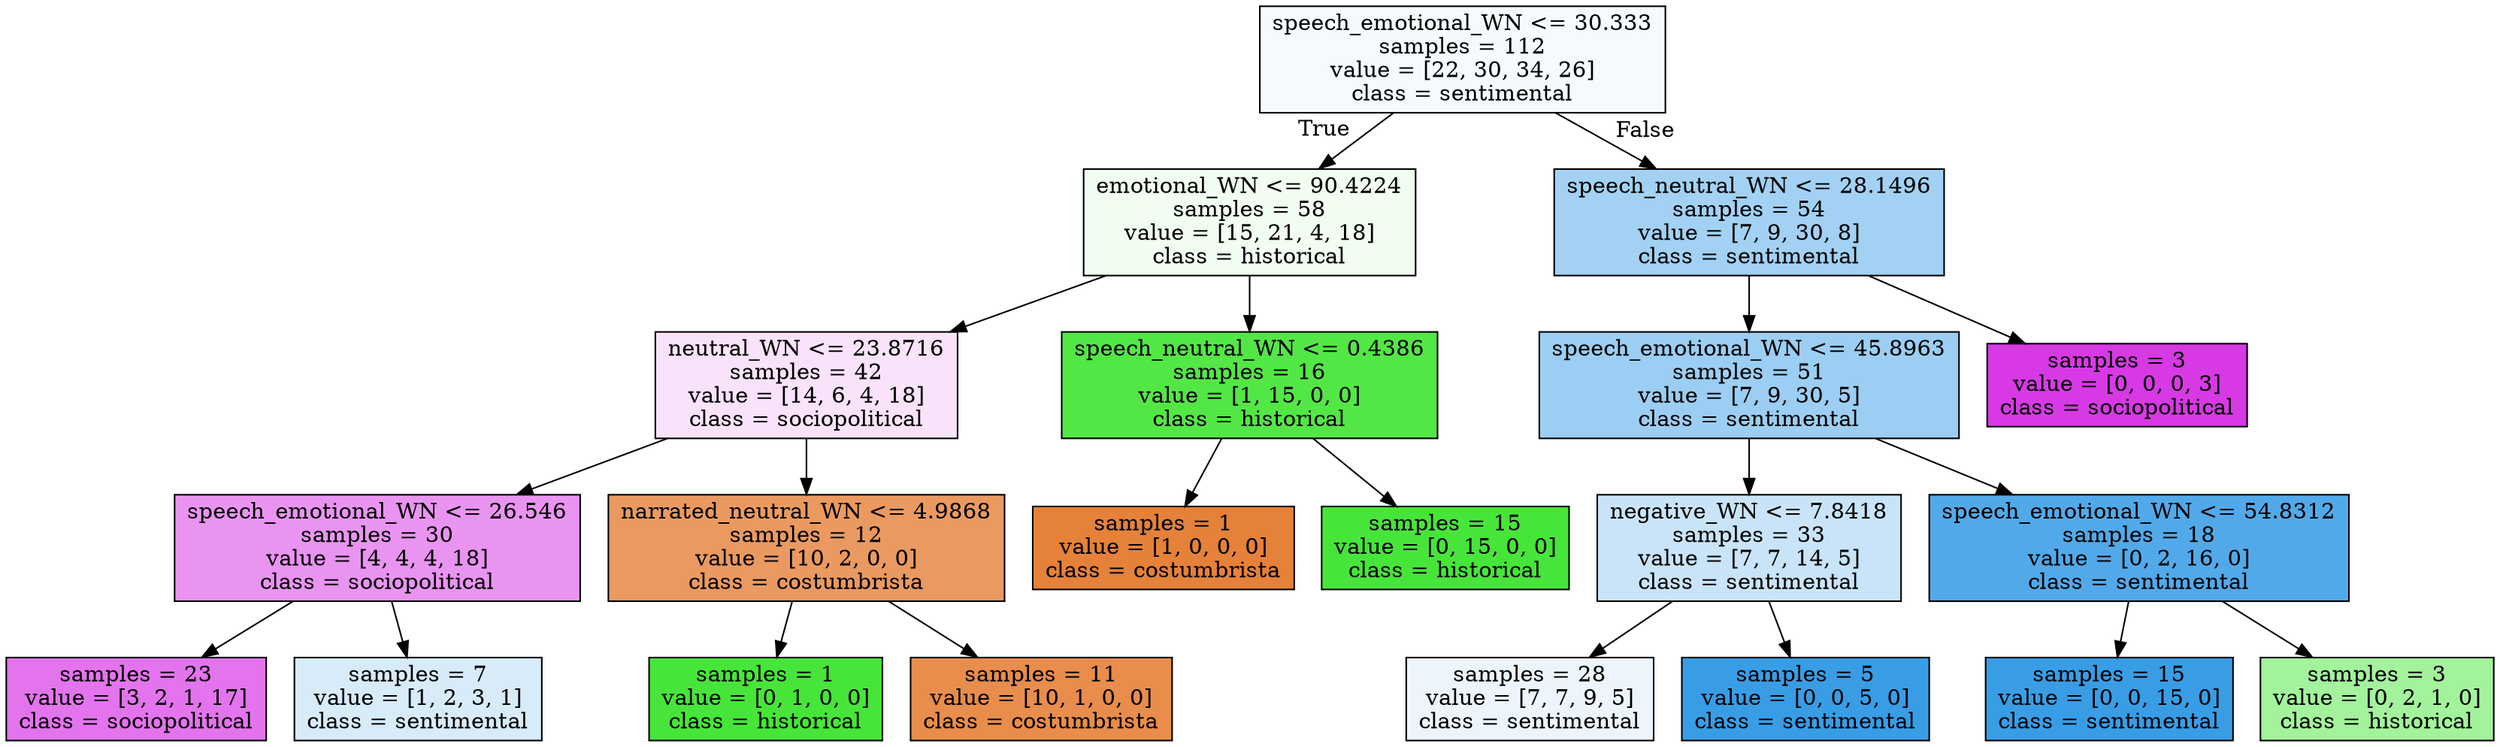 digraph Tree {
node [shape=box, style="filled", color="black"] ;
0 [label="speech_emotional_WN <= 30.333\nsamples = 112\nvalue = [22, 30, 34, 26]\nclass = sentimental", fillcolor="#399de50c"] ;
1 [label="emotional_WN <= 90.4224\nsamples = 58\nvalue = [15, 21, 4, 18]\nclass = historical", fillcolor="#47e53913"] ;
0 -> 1 [labeldistance=2.5, labelangle=45, headlabel="True"] ;
2 [label="neutral_WN <= 23.8716\nsamples = 42\nvalue = [14, 6, 4, 18]\nclass = sociopolitical", fillcolor="#d739e524"] ;
1 -> 2 ;
3 [label="speech_emotional_WN <= 26.546\nsamples = 30\nvalue = [4, 4, 4, 18]\nclass = sociopolitical", fillcolor="#d739e589"] ;
2 -> 3 ;
4 [label="samples = 23\nvalue = [3, 2, 1, 17]\nclass = sociopolitical", fillcolor="#d739e5b2"] ;
3 -> 4 ;
5 [label="samples = 7\nvalue = [1, 2, 3, 1]\nclass = sentimental", fillcolor="#399de533"] ;
3 -> 5 ;
6 [label="narrated_neutral_WN <= 4.9868\nsamples = 12\nvalue = [10, 2, 0, 0]\nclass = costumbrista", fillcolor="#e58139cc"] ;
2 -> 6 ;
7 [label="samples = 1\nvalue = [0, 1, 0, 0]\nclass = historical", fillcolor="#47e539ff"] ;
6 -> 7 ;
8 [label="samples = 11\nvalue = [10, 1, 0, 0]\nclass = costumbrista", fillcolor="#e58139e6"] ;
6 -> 8 ;
9 [label="speech_neutral_WN <= 0.4386\nsamples = 16\nvalue = [1, 15, 0, 0]\nclass = historical", fillcolor="#47e539ee"] ;
1 -> 9 ;
10 [label="samples = 1\nvalue = [1, 0, 0, 0]\nclass = costumbrista", fillcolor="#e58139ff"] ;
9 -> 10 ;
11 [label="samples = 15\nvalue = [0, 15, 0, 0]\nclass = historical", fillcolor="#47e539ff"] ;
9 -> 11 ;
12 [label="speech_neutral_WN <= 28.1496\nsamples = 54\nvalue = [7, 9, 30, 8]\nclass = sentimental", fillcolor="#399de577"] ;
0 -> 12 [labeldistance=2.5, labelangle=-45, headlabel="False"] ;
13 [label="speech_emotional_WN <= 45.8963\nsamples = 51\nvalue = [7, 9, 30, 5]\nclass = sentimental", fillcolor="#399de580"] ;
12 -> 13 ;
14 [label="negative_WN <= 7.8418\nsamples = 33\nvalue = [7, 7, 14, 5]\nclass = sentimental", fillcolor="#399de545"] ;
13 -> 14 ;
15 [label="samples = 28\nvalue = [7, 7, 9, 5]\nclass = sentimental", fillcolor="#399de518"] ;
14 -> 15 ;
16 [label="samples = 5\nvalue = [0, 0, 5, 0]\nclass = sentimental", fillcolor="#399de5ff"] ;
14 -> 16 ;
17 [label="speech_emotional_WN <= 54.8312\nsamples = 18\nvalue = [0, 2, 16, 0]\nclass = sentimental", fillcolor="#399de5df"] ;
13 -> 17 ;
18 [label="samples = 15\nvalue = [0, 0, 15, 0]\nclass = sentimental", fillcolor="#399de5ff"] ;
17 -> 18 ;
19 [label="samples = 3\nvalue = [0, 2, 1, 0]\nclass = historical", fillcolor="#47e5397f"] ;
17 -> 19 ;
20 [label="samples = 3\nvalue = [0, 0, 0, 3]\nclass = sociopolitical", fillcolor="#d739e5ff"] ;
12 -> 20 ;
}